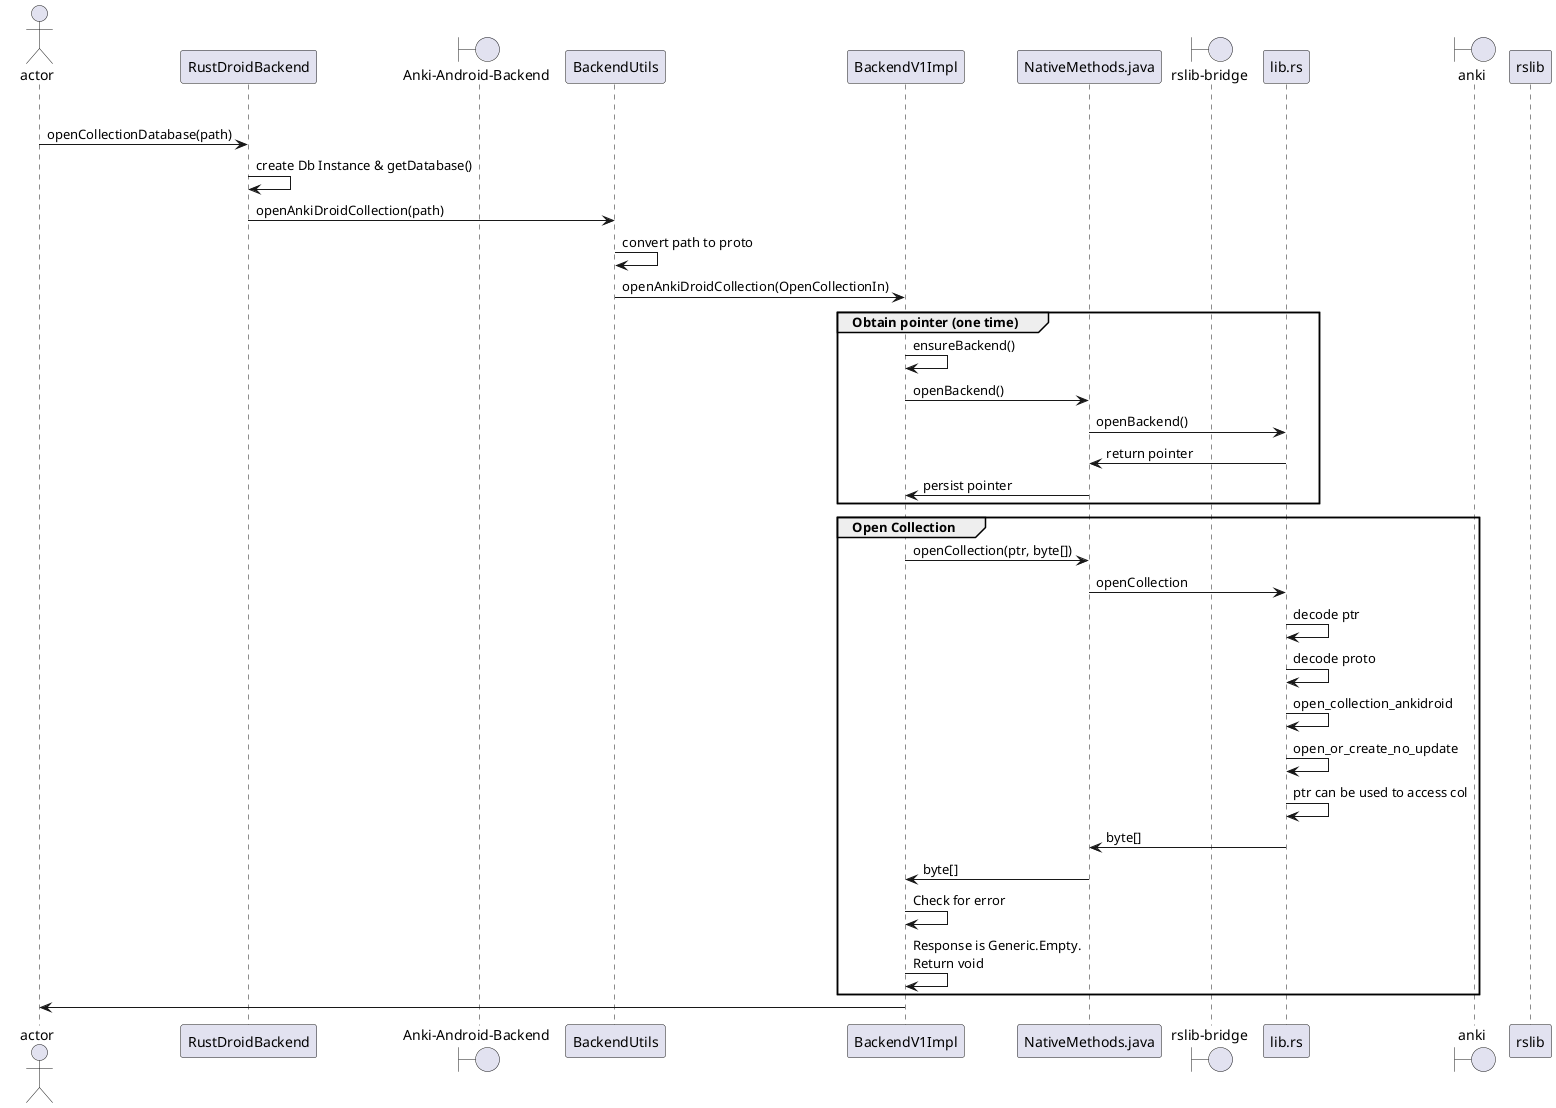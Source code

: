 @startuml
actor       actor       as user
participant RustDroidBackend as RustDroidBackend
boundary "Anki-Android-Backend"
participant BackendUtils
participant BackendV1Impl as RustBackend
participant    NativeMethods.java    as NativeMethods
boundary "rslib-bridge"
participant lib.rs as rslibbridge
boundary "anki"
participant rslib as anki_backend
group Anki-Android


user -> RustDroidBackend : openCollectionDatabase(path) 
RustDroidBackend -> RustDroidBackend: create Db Instance & getDatabase()
RustDroidBackend -> BackendUtils : openAnkiDroidCollection(path)
BackendUtils -> BackendUtils: convert path to proto
BackendUtils -> RustBackend : openAnkiDroidCollection(OpenCollectionIn)

    group Obtain pointer (one time)
    RustBackend -> RustBackend: ensureBackend()
    RustBackend -> NativeMethods: openBackend()
    NativeMethods -> rslibbridge: openBackend()
    rslibbridge -> NativeMethods: return pointer
    NativeMethods -> RustBackend: persist pointer
    end

    group Open Collection
    RustBackend -> NativeMethods: openCollection(ptr, byte[])
    NativeMethods -> rslibbridge: openCollection
    rslibbridge -> rslibbridge: decode ptr
    rslibbridge -> rslibbridge: decode proto
    rslibbridge -> rslibbridge: open_collection_ankidroid
    rslibbridge -> rslibbridge: open_or_create_no_update
    rslibbridge -> rslibbridge: ptr can be used to access col
    rslibbridge -> NativeMethods: byte[]
    NativeMethods -> RustBackend: byte[]
    RustBackend -> RustBackend: Check for error
    RustBackend -> RustBackend: Response is Generic.Empty.\nReturn void
    end
    
RustBackend -> user

@enduml